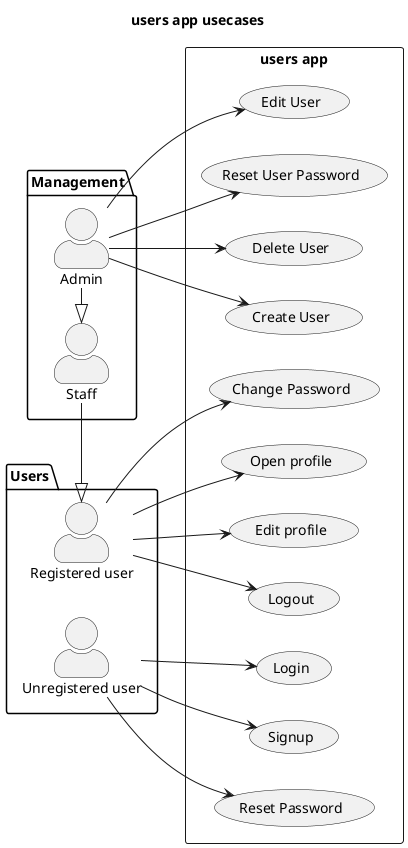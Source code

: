 ' users app use cases diagram
@startuml name "Users app usecases"
title users app usecases
skinparam actorStyle awesome

left to right direction

package "Users" {
actor "Unregistered user" as UU
actor "Registered user" as RU
}

package "Management" {
actor "Staff" as ST
actor "Admin" as AD
}

RU <|-left- ST
ST <|-right- AD

rectangle "users app" {
(Login)
(Signup)
(Logout)

(Change Password)
(Reset Password)

(Open profile)
(Edit profile)

(Create User)
(Edit User)
(Reset User Password)
(Delete User)
}

:UU: --> (Login)
:UU: --> (Signup)
:UU: --> (Reset Password)

:RU: --> (Change Password)
:RU: --> (Open profile)
:RU: --> (Edit profile)
:RU: --> (Logout)

:AD: --> (Create User)
:AD: --> (Edit User)
:AD: --> (Reset User Password)
:AD: --> (Delete User)
@enduml
